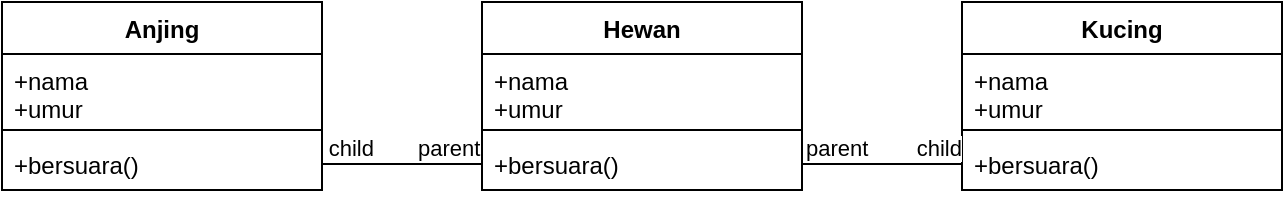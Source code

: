 <mxfile version="14.3.0" type="github">
  <diagram id="fO9xiZpwTv1tZzyrTo2t" name="Page-1">
    <mxGraphModel dx="1108" dy="473" grid="1" gridSize="10" guides="1" tooltips="1" connect="1" arrows="1" fold="1" page="1" pageScale="1" pageWidth="2500" pageHeight="1500" math="0" shadow="0">
      <root>
        <mxCell id="0" />
        <mxCell id="1" parent="0" />
        <mxCell id="m1x3jvsRqxJgsX07kqGd-1" value="Kucing" style="swimlane;fontStyle=1;align=center;verticalAlign=top;childLayout=stackLayout;horizontal=1;startSize=26;horizontalStack=0;resizeParent=1;resizeParentMax=0;resizeLast=0;collapsible=1;marginBottom=0;" vertex="1" parent="1">
          <mxGeometry x="720" y="120" width="160" height="94" as="geometry" />
        </mxCell>
        <mxCell id="m1x3jvsRqxJgsX07kqGd-2" value="+nama&#xa;+umur&#xa;" style="text;strokeColor=none;fillColor=none;align=left;verticalAlign=top;spacingLeft=4;spacingRight=4;overflow=hidden;rotatable=0;points=[[0,0.5],[1,0.5]];portConstraint=eastwest;" vertex="1" parent="m1x3jvsRqxJgsX07kqGd-1">
          <mxGeometry y="26" width="160" height="34" as="geometry" />
        </mxCell>
        <mxCell id="m1x3jvsRqxJgsX07kqGd-3" value="" style="line;strokeWidth=1;fillColor=none;align=left;verticalAlign=middle;spacingTop=-1;spacingLeft=3;spacingRight=3;rotatable=0;labelPosition=right;points=[];portConstraint=eastwest;" vertex="1" parent="m1x3jvsRqxJgsX07kqGd-1">
          <mxGeometry y="60" width="160" height="8" as="geometry" />
        </mxCell>
        <mxCell id="m1x3jvsRqxJgsX07kqGd-4" value="+bersuara()" style="text;strokeColor=none;fillColor=none;align=left;verticalAlign=top;spacingLeft=4;spacingRight=4;overflow=hidden;rotatable=0;points=[[0,0.5],[1,0.5]];portConstraint=eastwest;" vertex="1" parent="m1x3jvsRqxJgsX07kqGd-1">
          <mxGeometry y="68" width="160" height="26" as="geometry" />
        </mxCell>
        <mxCell id="m1x3jvsRqxJgsX07kqGd-5" value="" style="endArrow=none;html=1;edgeStyle=orthogonalEdgeStyle;exitX=1;exitY=0.5;exitDx=0;exitDy=0;entryX=0;entryY=0.5;entryDx=0;entryDy=0;" edge="1" parent="1" source="m1x3jvsRqxJgsX07kqGd-11" target="m1x3jvsRqxJgsX07kqGd-4">
          <mxGeometry relative="1" as="geometry">
            <mxPoint x="720" y="310" as="sourcePoint" />
            <mxPoint x="880" y="310" as="targetPoint" />
          </mxGeometry>
        </mxCell>
        <mxCell id="m1x3jvsRqxJgsX07kqGd-6" value="parent" style="edgeLabel;resizable=0;html=1;align=left;verticalAlign=bottom;" connectable="0" vertex="1" parent="m1x3jvsRqxJgsX07kqGd-5">
          <mxGeometry x="-1" relative="1" as="geometry" />
        </mxCell>
        <mxCell id="m1x3jvsRqxJgsX07kqGd-7" value="child" style="edgeLabel;resizable=0;html=1;align=right;verticalAlign=bottom;" connectable="0" vertex="1" parent="m1x3jvsRqxJgsX07kqGd-5">
          <mxGeometry x="1" relative="1" as="geometry" />
        </mxCell>
        <mxCell id="m1x3jvsRqxJgsX07kqGd-8" value="Hewan" style="swimlane;fontStyle=1;align=center;verticalAlign=top;childLayout=stackLayout;horizontal=1;startSize=26;horizontalStack=0;resizeParent=1;resizeParentMax=0;resizeLast=0;collapsible=1;marginBottom=0;" vertex="1" parent="1">
          <mxGeometry x="480" y="120" width="160" height="94" as="geometry" />
        </mxCell>
        <mxCell id="m1x3jvsRqxJgsX07kqGd-9" value="+nama&#xa;+umur&#xa;" style="text;strokeColor=none;fillColor=none;align=left;verticalAlign=top;spacingLeft=4;spacingRight=4;overflow=hidden;rotatable=0;points=[[0,0.5],[1,0.5]];portConstraint=eastwest;" vertex="1" parent="m1x3jvsRqxJgsX07kqGd-8">
          <mxGeometry y="26" width="160" height="34" as="geometry" />
        </mxCell>
        <mxCell id="m1x3jvsRqxJgsX07kqGd-10" value="" style="line;strokeWidth=1;fillColor=none;align=left;verticalAlign=middle;spacingTop=-1;spacingLeft=3;spacingRight=3;rotatable=0;labelPosition=right;points=[];portConstraint=eastwest;" vertex="1" parent="m1x3jvsRqxJgsX07kqGd-8">
          <mxGeometry y="60" width="160" height="8" as="geometry" />
        </mxCell>
        <mxCell id="m1x3jvsRqxJgsX07kqGd-11" value="+bersuara()" style="text;strokeColor=none;fillColor=none;align=left;verticalAlign=top;spacingLeft=4;spacingRight=4;overflow=hidden;rotatable=0;points=[[0,0.5],[1,0.5]];portConstraint=eastwest;" vertex="1" parent="m1x3jvsRqxJgsX07kqGd-8">
          <mxGeometry y="68" width="160" height="26" as="geometry" />
        </mxCell>
        <mxCell id="m1x3jvsRqxJgsX07kqGd-13" value="Anjing" style="swimlane;fontStyle=1;align=center;verticalAlign=top;childLayout=stackLayout;horizontal=1;startSize=26;horizontalStack=0;resizeParent=1;resizeParentMax=0;resizeLast=0;collapsible=1;marginBottom=0;" vertex="1" parent="1">
          <mxGeometry x="240" y="120" width="160" height="94" as="geometry" />
        </mxCell>
        <mxCell id="m1x3jvsRqxJgsX07kqGd-14" value="+nama&#xa;+umur&#xa;" style="text;strokeColor=none;fillColor=none;align=left;verticalAlign=top;spacingLeft=4;spacingRight=4;overflow=hidden;rotatable=0;points=[[0,0.5],[1,0.5]];portConstraint=eastwest;" vertex="1" parent="m1x3jvsRqxJgsX07kqGd-13">
          <mxGeometry y="26" width="160" height="34" as="geometry" />
        </mxCell>
        <mxCell id="m1x3jvsRqxJgsX07kqGd-15" value="" style="line;strokeWidth=1;fillColor=none;align=left;verticalAlign=middle;spacingTop=-1;spacingLeft=3;spacingRight=3;rotatable=0;labelPosition=right;points=[];portConstraint=eastwest;" vertex="1" parent="m1x3jvsRqxJgsX07kqGd-13">
          <mxGeometry y="60" width="160" height="8" as="geometry" />
        </mxCell>
        <mxCell id="m1x3jvsRqxJgsX07kqGd-16" value="+bersuara()" style="text;strokeColor=none;fillColor=none;align=left;verticalAlign=top;spacingLeft=4;spacingRight=4;overflow=hidden;rotatable=0;points=[[0,0.5],[1,0.5]];portConstraint=eastwest;" vertex="1" parent="m1x3jvsRqxJgsX07kqGd-13">
          <mxGeometry y="68" width="160" height="26" as="geometry" />
        </mxCell>
        <mxCell id="m1x3jvsRqxJgsX07kqGd-17" value="" style="endArrow=none;html=1;edgeStyle=orthogonalEdgeStyle;exitX=0;exitY=0.5;exitDx=0;exitDy=0;" edge="1" parent="1" source="m1x3jvsRqxJgsX07kqGd-11" target="m1x3jvsRqxJgsX07kqGd-16">
          <mxGeometry relative="1" as="geometry">
            <mxPoint x="480" y="230" as="sourcePoint" />
            <mxPoint x="640" y="230" as="targetPoint" />
          </mxGeometry>
        </mxCell>
        <mxCell id="m1x3jvsRqxJgsX07kqGd-18" value="parent" style="edgeLabel;resizable=0;html=1;align=left;verticalAlign=bottom;" connectable="0" vertex="1" parent="m1x3jvsRqxJgsX07kqGd-17">
          <mxGeometry x="-1" relative="1" as="geometry">
            <mxPoint x="-34" as="offset" />
          </mxGeometry>
        </mxCell>
        <mxCell id="m1x3jvsRqxJgsX07kqGd-19" value="child" style="edgeLabel;resizable=0;html=1;align=right;verticalAlign=bottom;" connectable="0" vertex="1" parent="m1x3jvsRqxJgsX07kqGd-17">
          <mxGeometry x="1" relative="1" as="geometry">
            <mxPoint x="26" as="offset" />
          </mxGeometry>
        </mxCell>
      </root>
    </mxGraphModel>
  </diagram>
</mxfile>
